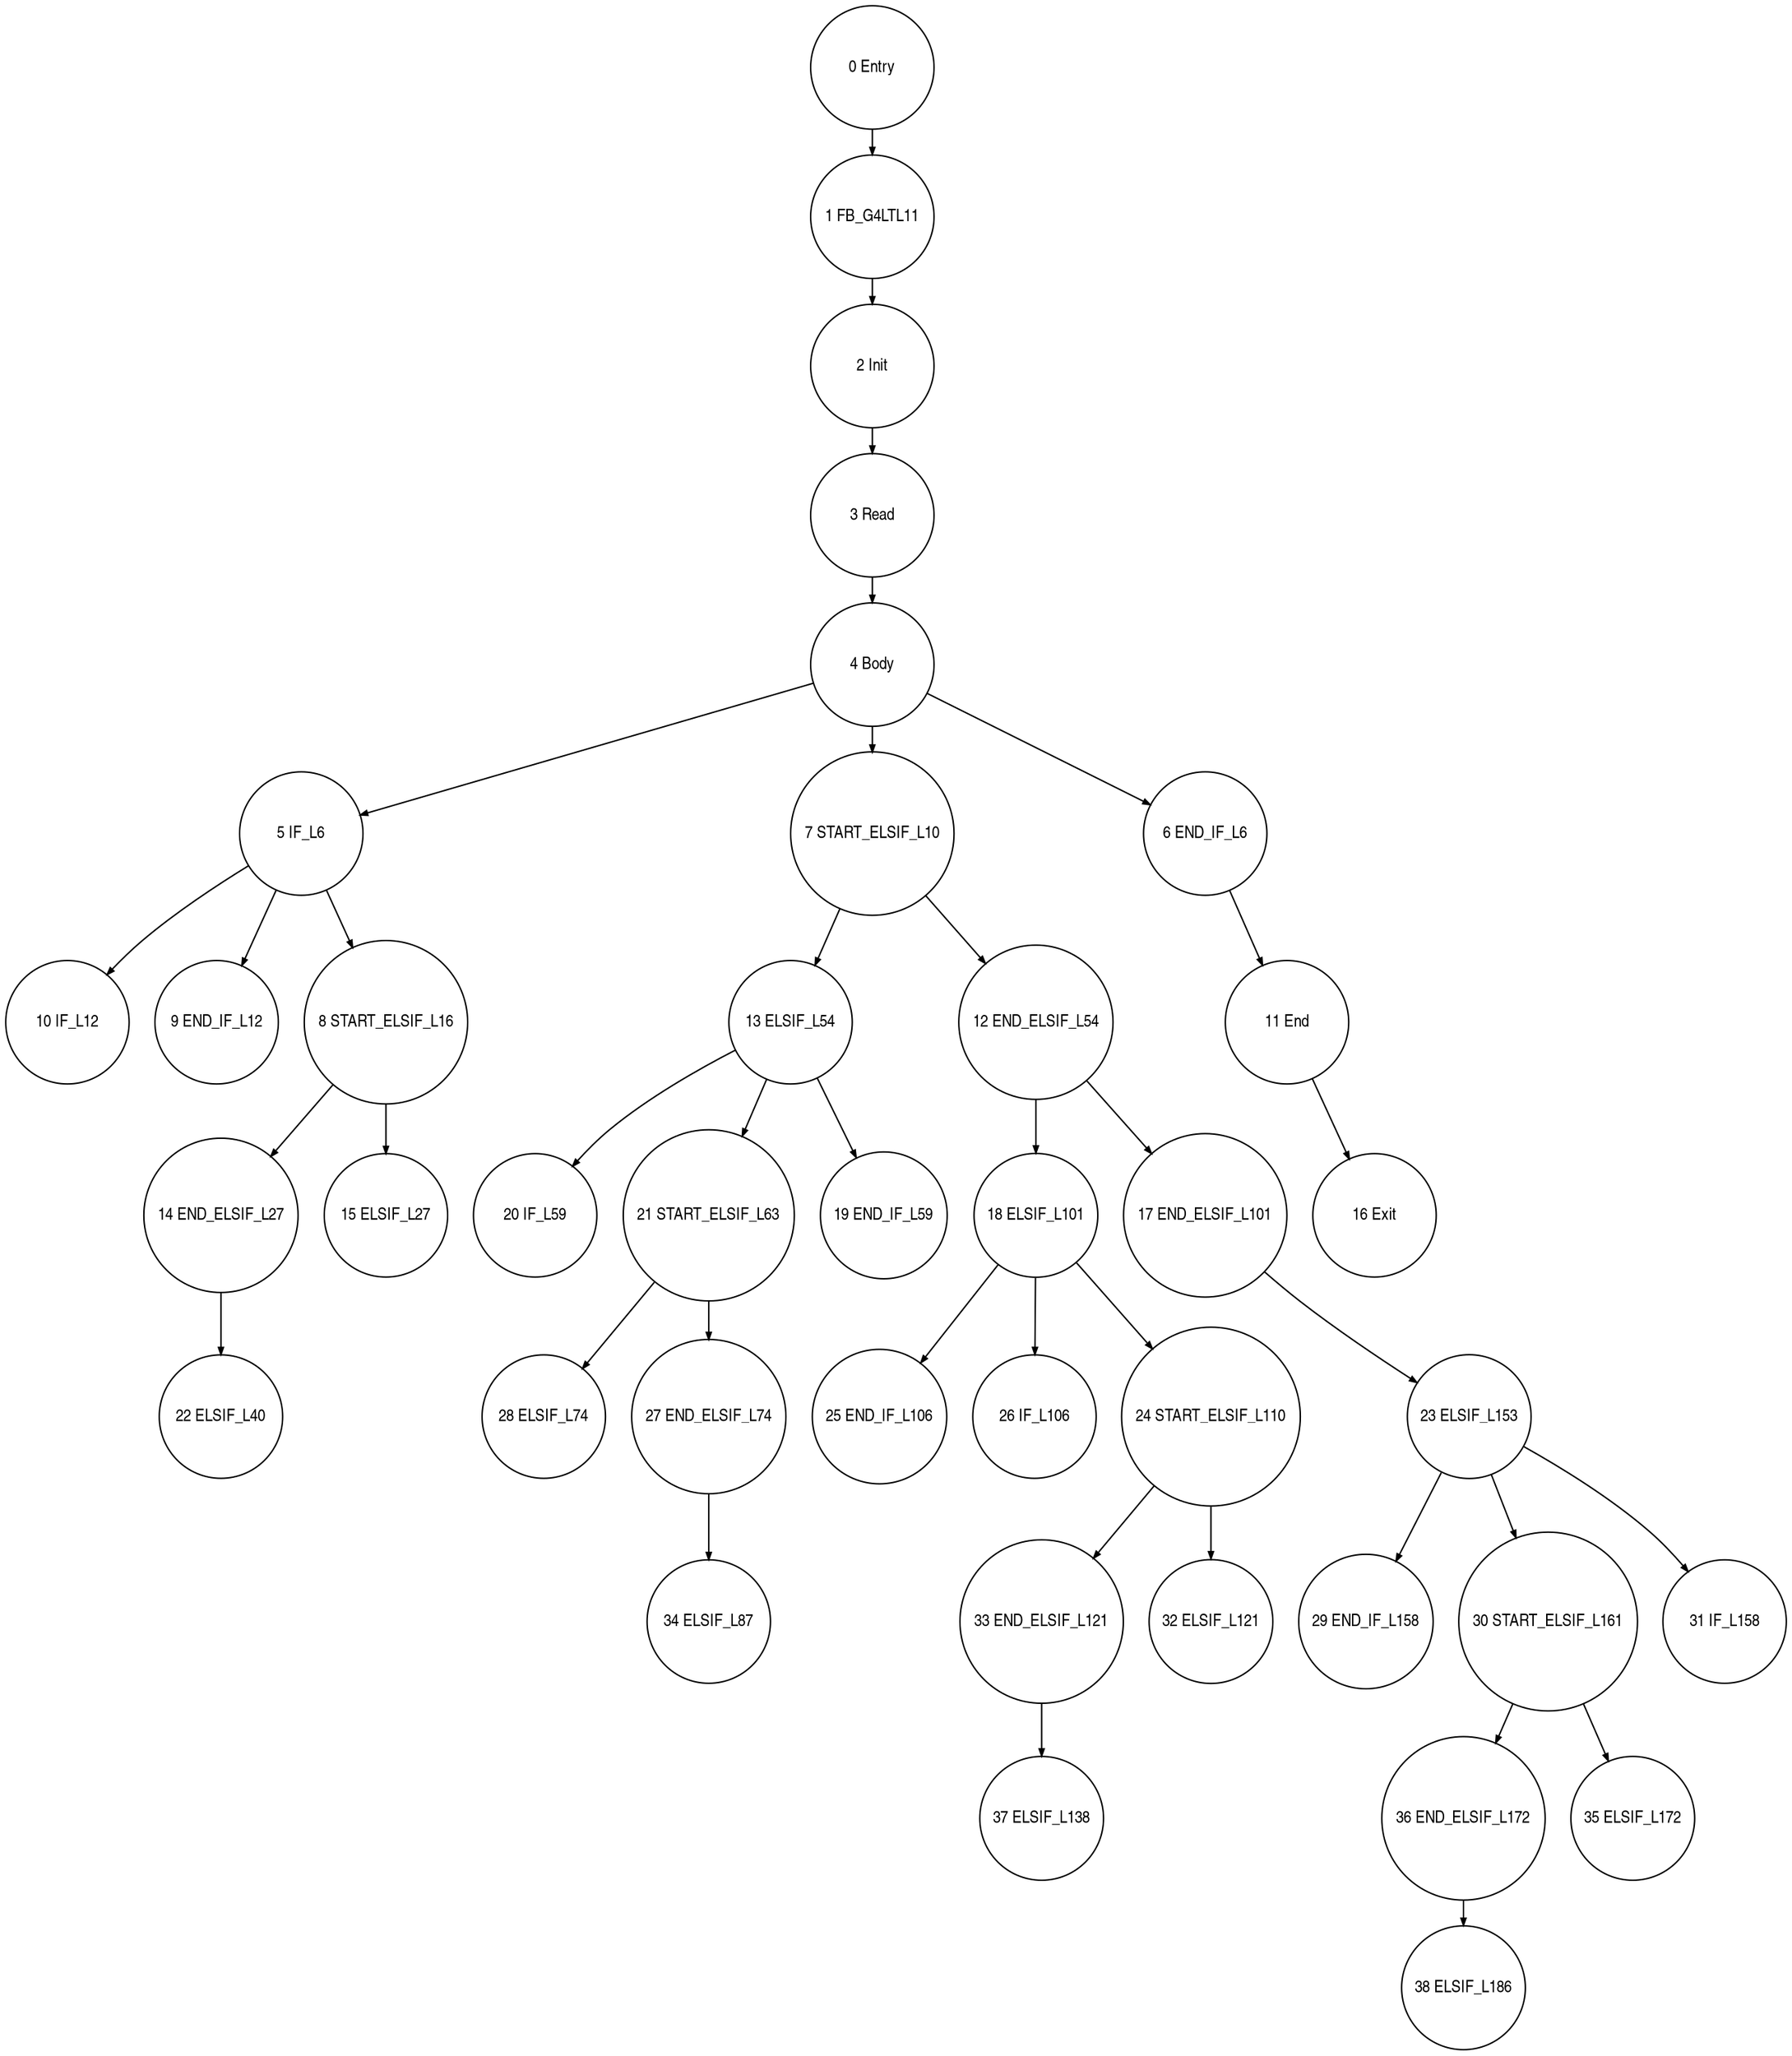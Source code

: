 digraph G {
  ranksep=.25;
  edge [arrowsize=.5]
  node [shape=circle, fontname="ArialNarrow",
        fontsize=12,  height=1.2];
  "16 Exit"; "20 IF_L59"; "22 ELSIF_L40"; "28 ELSIF_L74"; "18 ELSIF_L101"; "14 END_ELSIF_L27"; "5 IF_L6"; "7 START_ELSIF_L10"; "25 END_IF_L106"; "1 FB_G4LTL11"; "13 ELSIF_L54"; "26 IF_L106"; "33 END_ELSIF_L121"; "36 END_ELSIF_L172"; "35 ELSIF_L172"; "10 IF_L12"; "24 START_ELSIF_L110"; "27 END_ELSIF_L74"; "29 END_IF_L158"; "32 ELSIF_L121"; "0 Entry"; "11 End"; "17 END_ELSIF_L101"; "2 Init"; "12 END_ELSIF_L54"; "37 ELSIF_L138"; "30 START_ELSIF_L161"; "15 ELSIF_L27"; "31 IF_L158"; "4 Body"; "21 START_ELSIF_L63"; "3 Read"; "38 ELSIF_L186"; "9 END_IF_L12"; "8 START_ELSIF_L16"; "34 ELSIF_L87"; "19 END_IF_L59"; "6 END_IF_L6"; "23 ELSIF_L153"; 
  "1 FB_G4LTL11" -> "2 Init";
  "30 START_ELSIF_L161" -> "35 ELSIF_L172";
  "30 START_ELSIF_L161" -> "36 END_ELSIF_L172";
  "36 END_ELSIF_L172" -> "38 ELSIF_L186";
  "14 END_ELSIF_L27" -> "22 ELSIF_L40";
  "23 ELSIF_L153" -> "29 END_IF_L158";
  "23 ELSIF_L153" -> "30 START_ELSIF_L161";
  "23 ELSIF_L153" -> "31 IF_L158";
  "3 Read" -> "4 Body";
  "0 Entry" -> "1 FB_G4LTL11";
  "2 Init" -> "3 Read";
  "17 END_ELSIF_L101" -> "23 ELSIF_L153";
  "4 Body" -> "5 IF_L6";
  "4 Body" -> "6 END_IF_L6";
  "4 Body" -> "7 START_ELSIF_L10";
  "13 ELSIF_L54" -> "19 END_IF_L59";
  "13 ELSIF_L54" -> "20 IF_L59";
  "13 ELSIF_L54" -> "21 START_ELSIF_L63";
  "21 START_ELSIF_L63" -> "27 END_ELSIF_L74";
  "21 START_ELSIF_L63" -> "28 ELSIF_L74";
  "24 START_ELSIF_L110" -> "32 ELSIF_L121";
  "24 START_ELSIF_L110" -> "33 END_ELSIF_L121";
  "33 END_ELSIF_L121" -> "37 ELSIF_L138";
  "5 IF_L6" -> "8 START_ELSIF_L16";
  "5 IF_L6" -> "9 END_IF_L12";
  "5 IF_L6" -> "10 IF_L12";
  "18 ELSIF_L101" -> "24 START_ELSIF_L110";
  "18 ELSIF_L101" -> "25 END_IF_L106";
  "18 ELSIF_L101" -> "26 IF_L106";
  "12 END_ELSIF_L54" -> "17 END_ELSIF_L101";
  "12 END_ELSIF_L54" -> "18 ELSIF_L101";
  "7 START_ELSIF_L10" -> "12 END_ELSIF_L54";
  "7 START_ELSIF_L10" -> "13 ELSIF_L54";
  "27 END_ELSIF_L74" -> "34 ELSIF_L87";
  "8 START_ELSIF_L16" -> "14 END_ELSIF_L27";
  "8 START_ELSIF_L16" -> "15 ELSIF_L27";
  "11 End" -> "16 Exit";
  "6 END_IF_L6" -> "11 End";
}
